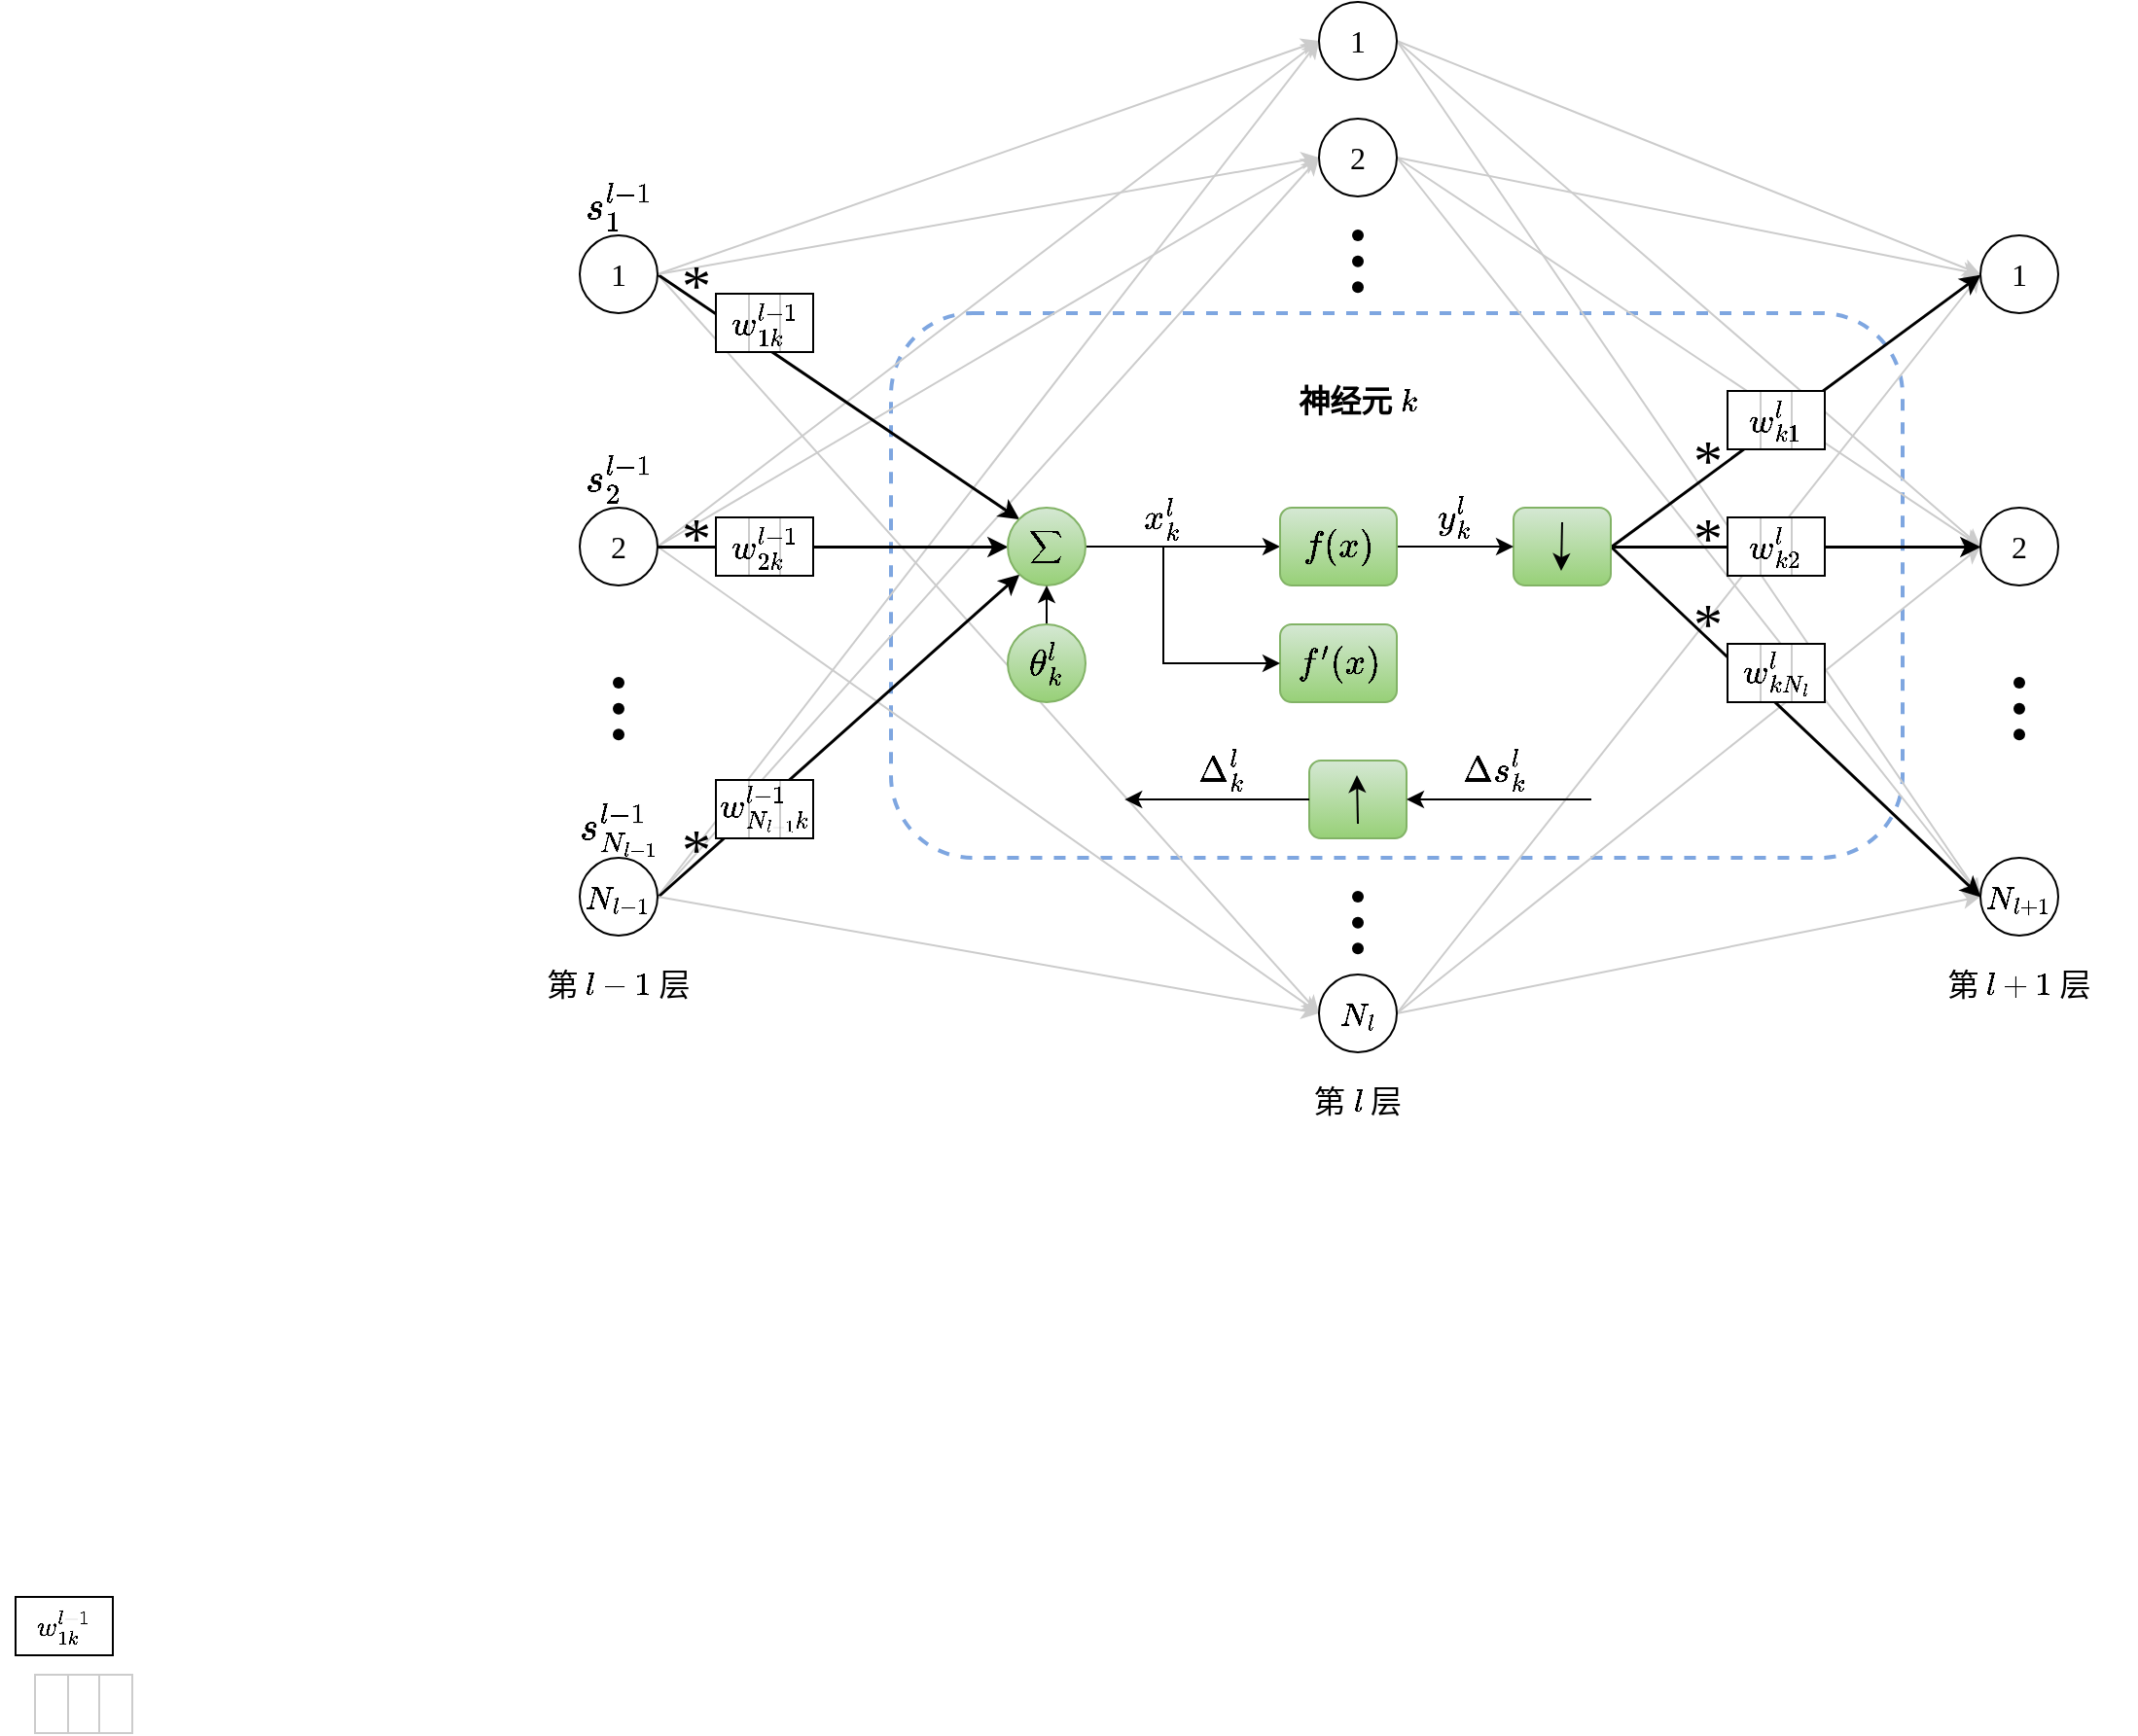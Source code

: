 <mxfile version="22.1.18" type="github">
  <diagram name="第 1 页" id="HHsCbOhWLAx_uhxe6TRV">
    <mxGraphModel dx="2885" dy="1337" grid="1" gridSize="10" guides="1" tooltips="1" connect="1" arrows="1" fold="1" page="1" pageScale="1" pageWidth="827" pageHeight="1169" math="1" shadow="0">
      <root>
        <mxCell id="0" />
        <mxCell id="1" parent="0" />
        <mxCell id="oy_fxyoAN_TUTj9ulkCC-7" value="" style="rounded=1;whiteSpace=wrap;html=1;dashed=1;fillColor=none;strokeColor=#7EA6E0;strokeWidth=2;fontStyle=0" parent="1" vertex="1">
          <mxGeometry x="160" y="240" width="520" height="280" as="geometry" />
        </mxCell>
        <mxCell id="Rk7JOx87DeSqEpEm6Nh5-120" style="rounded=0;orthogonalLoop=1;jettySize=auto;html=1;exitX=1;exitY=0.5;exitDx=0;exitDy=0;entryX=0;entryY=0.5;entryDx=0;entryDy=0;strokeColor=#CCCCCC;" parent="1" source="oy_fxyoAN_TUTj9ulkCC-2" target="oy_fxyoAN_TUTj9ulkCC-9" edge="1">
          <mxGeometry relative="1" as="geometry" />
        </mxCell>
        <mxCell id="oy_fxyoAN_TUTj9ulkCC-140" style="edgeStyle=none;shape=connector;rounded=0;orthogonalLoop=1;jettySize=auto;html=1;exitX=1;exitY=0.5;exitDx=0;exitDy=0;entryX=0;entryY=0.5;entryDx=0;entryDy=0;labelBackgroundColor=default;strokeColor=#CCCCCC;align=center;verticalAlign=middle;fontFamily=Helvetica;fontSize=11;fontColor=default;endArrow=classic;fontStyle=0" parent="1" source="oy_fxyoAN_TUTj9ulkCC-1" target="oy_fxyoAN_TUTj9ulkCC-10" edge="1">
          <mxGeometry relative="1" as="geometry" />
        </mxCell>
        <mxCell id="oy_fxyoAN_TUTj9ulkCC-145" style="edgeStyle=none;shape=connector;rounded=0;orthogonalLoop=1;jettySize=auto;html=1;exitX=1;exitY=0.5;exitDx=0;exitDy=0;entryX=0;entryY=0.5;entryDx=0;entryDy=0;labelBackgroundColor=default;strokeColor=#CCCCCC;align=center;verticalAlign=middle;fontFamily=Helvetica;fontSize=11;fontColor=default;endArrow=classic;fontStyle=0" parent="1" source="oy_fxyoAN_TUTj9ulkCC-3" target="oy_fxyoAN_TUTj9ulkCC-9" edge="1">
          <mxGeometry relative="1" as="geometry" />
        </mxCell>
        <mxCell id="oy_fxyoAN_TUTj9ulkCC-144" style="edgeStyle=none;shape=connector;rounded=0;orthogonalLoop=1;jettySize=auto;html=1;exitX=1;exitY=0.5;exitDx=0;exitDy=0;entryX=0;entryY=0.5;entryDx=0;entryDy=0;labelBackgroundColor=default;strokeColor=#CCCCCC;align=center;verticalAlign=middle;fontFamily=Helvetica;fontSize=11;fontColor=default;endArrow=classic;fontStyle=0" parent="1" source="oy_fxyoAN_TUTj9ulkCC-3" target="oy_fxyoAN_TUTj9ulkCC-8" edge="1">
          <mxGeometry relative="1" as="geometry" />
        </mxCell>
        <mxCell id="oy_fxyoAN_TUTj9ulkCC-146" style="edgeStyle=none;shape=connector;rounded=0;orthogonalLoop=1;jettySize=auto;html=1;exitX=1;exitY=0.5;exitDx=0;exitDy=0;entryX=0;entryY=0.5;entryDx=0;entryDy=0;labelBackgroundColor=default;strokeColor=#CCCCCC;align=center;verticalAlign=middle;fontFamily=Helvetica;fontSize=11;fontColor=default;endArrow=classic;fontStyle=0" parent="1" source="oy_fxyoAN_TUTj9ulkCC-2" target="oy_fxyoAN_TUTj9ulkCC-8" edge="1">
          <mxGeometry relative="1" as="geometry" />
        </mxCell>
        <mxCell id="oy_fxyoAN_TUTj9ulkCC-142" style="edgeStyle=none;shape=connector;rounded=0;orthogonalLoop=1;jettySize=auto;html=1;exitX=1;exitY=0.5;exitDx=0;exitDy=0;entryX=0;entryY=0.5;entryDx=0;entryDy=0;labelBackgroundColor=default;strokeColor=#CCCCCC;align=center;verticalAlign=middle;fontFamily=Helvetica;fontSize=11;fontColor=default;endArrow=classic;fontStyle=0" parent="1" source="oy_fxyoAN_TUTj9ulkCC-2" target="oy_fxyoAN_TUTj9ulkCC-10" edge="1">
          <mxGeometry relative="1" as="geometry" />
        </mxCell>
        <mxCell id="oy_fxyoAN_TUTj9ulkCC-134" style="rounded=0;orthogonalLoop=1;jettySize=auto;html=1;exitX=1;exitY=0.5;exitDx=0;exitDy=0;entryX=0;entryY=0;entryDx=0;entryDy=0;strokeWidth=1.5;fontStyle=0" parent="1" source="oy_fxyoAN_TUTj9ulkCC-1" target="oy_fxyoAN_TUTj9ulkCC-119" edge="1">
          <mxGeometry relative="1" as="geometry" />
        </mxCell>
        <mxCell id="oy_fxyoAN_TUTj9ulkCC-138" style="rounded=0;orthogonalLoop=1;jettySize=auto;html=1;exitX=1;exitY=0.5;exitDx=0;exitDy=0;entryX=0;entryY=0.5;entryDx=0;entryDy=0;strokeColor=#CCCCCC;fontStyle=0" parent="1" source="oy_fxyoAN_TUTj9ulkCC-1" target="oy_fxyoAN_TUTj9ulkCC-8" edge="1">
          <mxGeometry relative="1" as="geometry" />
        </mxCell>
        <mxCell id="oy_fxyoAN_TUTj9ulkCC-141" style="edgeStyle=none;shape=connector;rounded=0;orthogonalLoop=1;jettySize=auto;html=1;exitX=1;exitY=0.5;exitDx=0;exitDy=0;entryX=0;entryY=0.5;entryDx=0;entryDy=0;labelBackgroundColor=default;strokeColor=#CCCCCC;align=center;verticalAlign=middle;fontFamily=Helvetica;fontSize=11;fontColor=default;endArrow=classic;fontStyle=0" parent="1" source="oy_fxyoAN_TUTj9ulkCC-1" target="oy_fxyoAN_TUTj9ulkCC-9" edge="1">
          <mxGeometry relative="1" as="geometry" />
        </mxCell>
        <mxCell id="oy_fxyoAN_TUTj9ulkCC-1" value="&lt;font face=&quot;Times New Roman&quot; style=&quot;font-size: 16px;&quot;&gt;1&lt;/font&gt;" style="ellipse;whiteSpace=wrap;html=1;aspect=fixed;fillColor=none;fontStyle=0" parent="1" vertex="1">
          <mxGeometry y="200" width="40" height="40" as="geometry" />
        </mxCell>
        <mxCell id="oy_fxyoAN_TUTj9ulkCC-135" style="edgeStyle=orthogonalEdgeStyle;rounded=0;orthogonalLoop=1;jettySize=auto;html=1;exitX=1;exitY=0.5;exitDx=0;exitDy=0;entryX=0;entryY=0.5;entryDx=0;entryDy=0;strokeWidth=1.5;fontStyle=0" parent="1" source="oy_fxyoAN_TUTj9ulkCC-2" target="oy_fxyoAN_TUTj9ulkCC-119" edge="1">
          <mxGeometry relative="1" as="geometry" />
        </mxCell>
        <mxCell id="oy_fxyoAN_TUTj9ulkCC-2" value="&lt;font face=&quot;Times New Roman&quot; style=&quot;font-size: 16px;&quot;&gt;2&lt;/font&gt;" style="ellipse;whiteSpace=wrap;html=1;aspect=fixed;fillColor=none;fontStyle=0" parent="1" vertex="1">
          <mxGeometry y="340" width="40" height="40" as="geometry" />
        </mxCell>
        <mxCell id="oy_fxyoAN_TUTj9ulkCC-136" style="rounded=0;orthogonalLoop=1;jettySize=auto;html=1;exitX=1;exitY=0.5;exitDx=0;exitDy=0;entryX=0;entryY=1;entryDx=0;entryDy=0;strokeWidth=1.5;fontStyle=0" parent="1" source="oy_fxyoAN_TUTj9ulkCC-3" target="oy_fxyoAN_TUTj9ulkCC-119" edge="1">
          <mxGeometry relative="1" as="geometry" />
        </mxCell>
        <mxCell id="oy_fxyoAN_TUTj9ulkCC-143" style="edgeStyle=none;shape=connector;rounded=0;orthogonalLoop=1;jettySize=auto;html=1;exitX=1;exitY=0.5;exitDx=0;exitDy=0;entryX=0;entryY=0.5;entryDx=0;entryDy=0;labelBackgroundColor=default;strokeColor=#CCCCCC;align=center;verticalAlign=middle;fontFamily=Helvetica;fontSize=11;fontColor=default;endArrow=classic;fontStyle=0" parent="1" source="oy_fxyoAN_TUTj9ulkCC-3" target="oy_fxyoAN_TUTj9ulkCC-10" edge="1">
          <mxGeometry relative="1" as="geometry" />
        </mxCell>
        <mxCell id="oy_fxyoAN_TUTj9ulkCC-3" value="&lt;font face=&quot;Times New Roman&quot; style=&quot;font-size: 16px;&quot;&gt;`N_{l-1}`&lt;/font&gt;" style="ellipse;whiteSpace=wrap;html=1;aspect=fixed;fillColor=none;fontStyle=0" parent="1" vertex="1">
          <mxGeometry y="520" width="40" height="40" as="geometry" />
        </mxCell>
        <mxCell id="oy_fxyoAN_TUTj9ulkCC-148" style="edgeStyle=none;shape=connector;rounded=0;orthogonalLoop=1;jettySize=auto;html=1;exitX=1;exitY=0.5;exitDx=0;exitDy=0;entryX=0;entryY=0.5;entryDx=0;entryDy=0;labelBackgroundColor=default;strokeColor=#CCCCCC;align=center;verticalAlign=middle;fontFamily=Helvetica;fontSize=11;fontColor=default;endArrow=classic;fontStyle=0" parent="1" source="oy_fxyoAN_TUTj9ulkCC-8" target="oy_fxyoAN_TUTj9ulkCC-70" edge="1">
          <mxGeometry relative="1" as="geometry" />
        </mxCell>
        <mxCell id="oy_fxyoAN_TUTj9ulkCC-149" style="edgeStyle=none;shape=connector;rounded=0;orthogonalLoop=1;jettySize=auto;html=1;exitX=1;exitY=0.5;exitDx=0;exitDy=0;entryX=0;entryY=0.5;entryDx=0;entryDy=0;labelBackgroundColor=default;strokeColor=#CCCCCC;align=center;verticalAlign=middle;fontFamily=Helvetica;fontSize=11;fontColor=default;endArrow=classic;fontStyle=0" parent="1" source="oy_fxyoAN_TUTj9ulkCC-8" target="oy_fxyoAN_TUTj9ulkCC-71" edge="1">
          <mxGeometry relative="1" as="geometry" />
        </mxCell>
        <mxCell id="oy_fxyoAN_TUTj9ulkCC-150" style="edgeStyle=none;shape=connector;rounded=0;orthogonalLoop=1;jettySize=auto;html=1;exitX=1;exitY=0.5;exitDx=0;exitDy=0;entryX=0;entryY=0.5;entryDx=0;entryDy=0;labelBackgroundColor=default;strokeColor=#CCCCCC;align=center;verticalAlign=middle;fontFamily=Helvetica;fontSize=11;fontColor=default;endArrow=classic;fontStyle=0" parent="1" source="oy_fxyoAN_TUTj9ulkCC-8" target="oy_fxyoAN_TUTj9ulkCC-72" edge="1">
          <mxGeometry relative="1" as="geometry" />
        </mxCell>
        <mxCell id="oy_fxyoAN_TUTj9ulkCC-8" value="&lt;font face=&quot;Times New Roman&quot; style=&quot;font-size: 16px;&quot;&gt;1&lt;/font&gt;" style="ellipse;whiteSpace=wrap;html=1;aspect=fixed;fillColor=none;fontStyle=0" parent="1" vertex="1">
          <mxGeometry x="380" y="80" width="40" height="40" as="geometry" />
        </mxCell>
        <mxCell id="oy_fxyoAN_TUTj9ulkCC-151" style="edgeStyle=none;shape=connector;rounded=0;orthogonalLoop=1;jettySize=auto;html=1;exitX=1;exitY=0.5;exitDx=0;exitDy=0;entryX=0;entryY=0.5;entryDx=0;entryDy=0;labelBackgroundColor=default;strokeColor=#CCCCCC;align=center;verticalAlign=middle;fontFamily=Helvetica;fontSize=11;fontColor=default;endArrow=classic;fontStyle=0" parent="1" source="oy_fxyoAN_TUTj9ulkCC-9" target="oy_fxyoAN_TUTj9ulkCC-70" edge="1">
          <mxGeometry relative="1" as="geometry" />
        </mxCell>
        <mxCell id="oy_fxyoAN_TUTj9ulkCC-152" style="edgeStyle=none;shape=connector;rounded=0;orthogonalLoop=1;jettySize=auto;html=1;exitX=1;exitY=0.5;exitDx=0;exitDy=0;entryX=0;entryY=0.5;entryDx=0;entryDy=0;labelBackgroundColor=default;strokeColor=#CCCCCC;align=center;verticalAlign=middle;fontFamily=Helvetica;fontSize=11;fontColor=default;endArrow=classic;fontStyle=0" parent="1" source="oy_fxyoAN_TUTj9ulkCC-9" target="oy_fxyoAN_TUTj9ulkCC-71" edge="1">
          <mxGeometry relative="1" as="geometry" />
        </mxCell>
        <mxCell id="oy_fxyoAN_TUTj9ulkCC-153" style="edgeStyle=none;shape=connector;rounded=0;orthogonalLoop=1;jettySize=auto;html=1;exitX=1;exitY=0.5;exitDx=0;exitDy=0;entryX=0;entryY=0.5;entryDx=0;entryDy=0;labelBackgroundColor=default;strokeColor=#CCCCCC;align=center;verticalAlign=middle;fontFamily=Helvetica;fontSize=11;fontColor=default;endArrow=classic;fontStyle=0" parent="1" source="oy_fxyoAN_TUTj9ulkCC-9" target="oy_fxyoAN_TUTj9ulkCC-72" edge="1">
          <mxGeometry relative="1" as="geometry" />
        </mxCell>
        <mxCell id="oy_fxyoAN_TUTj9ulkCC-9" value="&lt;font face=&quot;Times New Roman&quot; style=&quot;font-size: 16px;&quot;&gt;2&lt;/font&gt;" style="ellipse;whiteSpace=wrap;html=1;aspect=fixed;fillColor=none;fontStyle=0" parent="1" vertex="1">
          <mxGeometry x="380" y="140" width="40" height="40" as="geometry" />
        </mxCell>
        <mxCell id="oy_fxyoAN_TUTj9ulkCC-154" style="edgeStyle=none;shape=connector;rounded=0;orthogonalLoop=1;jettySize=auto;html=1;exitX=1;exitY=0.5;exitDx=0;exitDy=0;entryX=0;entryY=0.5;entryDx=0;entryDy=0;labelBackgroundColor=default;strokeColor=#CCCCCC;align=center;verticalAlign=middle;fontFamily=Helvetica;fontSize=11;fontColor=default;endArrow=classic;fontStyle=0" parent="1" source="oy_fxyoAN_TUTj9ulkCC-10" target="oy_fxyoAN_TUTj9ulkCC-72" edge="1">
          <mxGeometry relative="1" as="geometry" />
        </mxCell>
        <mxCell id="oy_fxyoAN_TUTj9ulkCC-155" style="edgeStyle=none;shape=connector;rounded=0;orthogonalLoop=1;jettySize=auto;html=1;exitX=1;exitY=0.5;exitDx=0;exitDy=0;entryX=0;entryY=0.5;entryDx=0;entryDy=0;labelBackgroundColor=default;strokeColor=#CCCCCC;align=center;verticalAlign=middle;fontFamily=Helvetica;fontSize=11;fontColor=default;endArrow=classic;fontStyle=0" parent="1" source="oy_fxyoAN_TUTj9ulkCC-10" target="oy_fxyoAN_TUTj9ulkCC-71" edge="1">
          <mxGeometry relative="1" as="geometry" />
        </mxCell>
        <mxCell id="oy_fxyoAN_TUTj9ulkCC-156" style="edgeStyle=none;shape=connector;rounded=0;orthogonalLoop=1;jettySize=auto;html=1;exitX=1;exitY=0.5;exitDx=0;exitDy=0;entryX=0;entryY=0.5;entryDx=0;entryDy=0;labelBackgroundColor=default;strokeColor=#CCCCCC;align=center;verticalAlign=middle;fontFamily=Helvetica;fontSize=11;fontColor=default;endArrow=classic;fontStyle=0" parent="1" source="oy_fxyoAN_TUTj9ulkCC-10" target="oy_fxyoAN_TUTj9ulkCC-70" edge="1">
          <mxGeometry relative="1" as="geometry" />
        </mxCell>
        <mxCell id="oy_fxyoAN_TUTj9ulkCC-10" value="&lt;font face=&quot;Times New Roman&quot; style=&quot;font-size: 16px;&quot;&gt;`N_l`&lt;/font&gt;" style="ellipse;whiteSpace=wrap;html=1;aspect=fixed;fillColor=none;fontStyle=0" parent="1" vertex="1">
          <mxGeometry x="380" y="580" width="40" height="40" as="geometry" />
        </mxCell>
        <mxCell id="oy_fxyoAN_TUTj9ulkCC-40" value="" style="group;fillColor=none;fontStyle=0;strokeWidth=1;container=0;" parent="1" vertex="1" connectable="0">
          <mxGeometry x="70" y="335" width="50" height="50" as="geometry" />
        </mxCell>
        <mxCell id="oy_fxyoAN_TUTj9ulkCC-70" value="&lt;font face=&quot;Times New Roman&quot; style=&quot;font-size: 16px;&quot;&gt;1&lt;/font&gt;" style="ellipse;whiteSpace=wrap;html=1;aspect=fixed;flipH=1;flipV=1;fillColor=none;fontStyle=0" parent="1" vertex="1">
          <mxGeometry x="720" y="200" width="40" height="40" as="geometry" />
        </mxCell>
        <mxCell id="oy_fxyoAN_TUTj9ulkCC-71" value="&lt;font face=&quot;Times New Roman&quot; style=&quot;font-size: 16px;&quot;&gt;2&lt;/font&gt;" style="ellipse;whiteSpace=wrap;html=1;aspect=fixed;flipH=1;flipV=1;fillColor=none;fontStyle=0" parent="1" vertex="1">
          <mxGeometry x="720" y="340" width="40" height="40" as="geometry" />
        </mxCell>
        <mxCell id="oy_fxyoAN_TUTj9ulkCC-72" value="&lt;font style=&quot;font-size: 16px;&quot; face=&quot;Times New Roman&quot;&gt;`N_{l+1}`&lt;/font&gt;" style="ellipse;whiteSpace=wrap;html=1;aspect=fixed;flipH=1;flipV=1;fillColor=none;fontStyle=0" parent="1" vertex="1">
          <mxGeometry x="720" y="520" width="40" height="40" as="geometry" />
        </mxCell>
        <mxCell id="oy_fxyoAN_TUTj9ulkCC-123" value="" style="edgeStyle=orthogonalEdgeStyle;rounded=0;orthogonalLoop=1;jettySize=auto;html=1;fontStyle=0" parent="1" source="oy_fxyoAN_TUTj9ulkCC-119" target="oy_fxyoAN_TUTj9ulkCC-122" edge="1">
          <mxGeometry relative="1" as="geometry" />
        </mxCell>
        <mxCell id="oy_fxyoAN_TUTj9ulkCC-119" value="&lt;font style=&quot;font-size: 10px;&quot;&gt;`\sum`&lt;/font&gt;" style="ellipse;whiteSpace=wrap;html=1;aspect=fixed;fillColor=#d5e8d4;gradientColor=#97d077;strokeColor=#82b366;fontStyle=0" parent="1" vertex="1">
          <mxGeometry x="220" y="340" width="40" height="40" as="geometry" />
        </mxCell>
        <mxCell id="oy_fxyoAN_TUTj9ulkCC-137" style="edgeStyle=orthogonalEdgeStyle;rounded=0;orthogonalLoop=1;jettySize=auto;html=1;exitX=0.5;exitY=0;exitDx=0;exitDy=0;entryX=0.5;entryY=1;entryDx=0;entryDy=0;fontStyle=0" parent="1" source="oy_fxyoAN_TUTj9ulkCC-120" target="oy_fxyoAN_TUTj9ulkCC-119" edge="1">
          <mxGeometry relative="1" as="geometry" />
        </mxCell>
        <mxCell id="oy_fxyoAN_TUTj9ulkCC-120" value="&lt;font style=&quot;font-size: 16px;&quot;&gt;`\theta_k^l`&lt;/font&gt;" style="ellipse;whiteSpace=wrap;html=1;aspect=fixed;fillColor=#d5e8d4;gradientColor=#97d077;strokeColor=#82b366;fontStyle=0" parent="1" vertex="1">
          <mxGeometry x="220" y="400" width="40" height="40" as="geometry" />
        </mxCell>
        <mxCell id="oy_fxyoAN_TUTj9ulkCC-131" style="rounded=0;orthogonalLoop=1;jettySize=auto;html=1;exitX=1;exitY=0.5;exitDx=0;exitDy=0;entryX=0;entryY=0.5;entryDx=0;entryDy=0;strokeWidth=1.5;fontStyle=0" parent="1" source="oy_fxyoAN_TUTj9ulkCC-121" target="oy_fxyoAN_TUTj9ulkCC-70" edge="1">
          <mxGeometry relative="1" as="geometry" />
        </mxCell>
        <mxCell id="oy_fxyoAN_TUTj9ulkCC-132" style="edgeStyle=orthogonalEdgeStyle;rounded=0;orthogonalLoop=1;jettySize=auto;html=1;exitX=1;exitY=0.5;exitDx=0;exitDy=0;entryX=0;entryY=0.5;entryDx=0;entryDy=0;strokeWidth=1.5;fontStyle=0" parent="1" source="oy_fxyoAN_TUTj9ulkCC-121" target="oy_fxyoAN_TUTj9ulkCC-71" edge="1">
          <mxGeometry relative="1" as="geometry" />
        </mxCell>
        <mxCell id="oy_fxyoAN_TUTj9ulkCC-133" style="rounded=0;orthogonalLoop=1;jettySize=auto;html=1;exitX=1;exitY=0.5;exitDx=0;exitDy=0;entryX=0;entryY=0.5;entryDx=0;entryDy=0;strokeWidth=1.5;fontStyle=0" parent="1" source="oy_fxyoAN_TUTj9ulkCC-121" target="oy_fxyoAN_TUTj9ulkCC-72" edge="1">
          <mxGeometry relative="1" as="geometry" />
        </mxCell>
        <mxCell id="oy_fxyoAN_TUTj9ulkCC-121" value="" style="rounded=1;whiteSpace=wrap;html=1;fillColor=#d5e8d4;gradientColor=#97d077;strokeColor=#82b366;fontStyle=0" parent="1" vertex="1">
          <mxGeometry x="480" y="340" width="50" height="40" as="geometry" />
        </mxCell>
        <mxCell id="oy_fxyoAN_TUTj9ulkCC-127" value="" style="edgeStyle=orthogonalEdgeStyle;rounded=0;orthogonalLoop=1;jettySize=auto;html=1;fontStyle=0" parent="1" source="oy_fxyoAN_TUTj9ulkCC-122" target="oy_fxyoAN_TUTj9ulkCC-121" edge="1">
          <mxGeometry relative="1" as="geometry" />
        </mxCell>
        <mxCell id="oy_fxyoAN_TUTj9ulkCC-122" value="&lt;font style=&quot;font-size: 16px;&quot;&gt;$$f(x)$$&lt;/font&gt;" style="rounded=1;whiteSpace=wrap;html=1;fillColor=#d5e8d4;gradientColor=#97d077;strokeColor=#82b366;fontStyle=0" parent="1" vertex="1">
          <mxGeometry x="360" y="340" width="60" height="40" as="geometry" />
        </mxCell>
        <mxCell id="oy_fxyoAN_TUTj9ulkCC-124" value="&lt;font style=&quot;font-size: 16px;&quot;&gt;\(f&#39;(x)\)&lt;/font&gt;" style="rounded=1;whiteSpace=wrap;html=1;fillColor=#d5e8d4;gradientColor=#97d077;strokeColor=#82b366;fontStyle=0" parent="1" vertex="1">
          <mxGeometry x="360" y="400" width="60" height="40" as="geometry" />
        </mxCell>
        <mxCell id="oy_fxyoAN_TUTj9ulkCC-125" value="" style="edgeStyle=segmentEdgeStyle;endArrow=none;html=1;curved=0;rounded=0;endSize=8;startSize=6;exitX=0;exitY=0.5;exitDx=0;exitDy=0;exitPerimeter=0;startArrow=classic;startFill=1;endFill=0;jumpSize=0;fontStyle=0" parent="1" source="oy_fxyoAN_TUTj9ulkCC-124" edge="1">
          <mxGeometry width="50" height="50" relative="1" as="geometry">
            <mxPoint x="350" y="430" as="sourcePoint" />
            <mxPoint x="300" y="360" as="targetPoint" />
          </mxGeometry>
        </mxCell>
        <mxCell id="oy_fxyoAN_TUTj9ulkCC-157" value="&lt;font face=&quot;宋体&quot; style=&quot;font-size: 16px;&quot;&gt;&lt;b&gt;神经元 \(k\)&lt;/b&gt;&lt;/font&gt;" style="text;html=1;strokeColor=none;fillColor=none;align=center;verticalAlign=middle;whiteSpace=wrap;rounded=0;fontSize=11;fontFamily=Helvetica;fontColor=default;fontStyle=0" parent="1" vertex="1">
          <mxGeometry x="340" y="270" width="120" height="30" as="geometry" />
        </mxCell>
        <mxCell id="Rk7JOx87DeSqEpEm6Nh5-8" value="" style="group;fontStyle=0" parent="1" vertex="1" connectable="0">
          <mxGeometry x="390" y="530" width="20" height="40" as="geometry" />
        </mxCell>
        <mxCell id="Rk7JOx87DeSqEpEm6Nh5-9" value="" style="shape=waypoint;sketch=0;fillStyle=solid;size=6;pointerEvents=1;points=[];fillColor=none;resizable=0;rotatable=0;perimeter=centerPerimeter;snapToPoint=1;fontStyle=0" parent="Rk7JOx87DeSqEpEm6Nh5-8" vertex="1">
          <mxGeometry width="20" height="20" as="geometry" />
        </mxCell>
        <mxCell id="Rk7JOx87DeSqEpEm6Nh5-10" value="" style="shape=waypoint;sketch=0;fillStyle=solid;size=6;pointerEvents=1;points=[];fillColor=none;resizable=0;rotatable=0;perimeter=centerPerimeter;snapToPoint=1;fontStyle=0" parent="Rk7JOx87DeSqEpEm6Nh5-8" vertex="1">
          <mxGeometry y="13.333" width="20" height="20" as="geometry" />
        </mxCell>
        <mxCell id="Rk7JOx87DeSqEpEm6Nh5-11" value="" style="shape=waypoint;sketch=0;fillStyle=solid;size=6;pointerEvents=1;points=[];fillColor=none;resizable=0;rotatable=0;perimeter=centerPerimeter;snapToPoint=1;fontStyle=0" parent="Rk7JOx87DeSqEpEm6Nh5-8" vertex="1">
          <mxGeometry y="26.667" width="20" height="20" as="geometry" />
        </mxCell>
        <mxCell id="Rk7JOx87DeSqEpEm6Nh5-20" value="&lt;font face=&quot;Times New Roman&quot; style=&quot;font-size: 20px;&quot;&gt;`s_1^{l-1}`&lt;/font&gt;" style="text;html=1;strokeColor=none;fillColor=none;align=center;verticalAlign=middle;whiteSpace=wrap;rounded=0;fontStyle=0" parent="1" vertex="1">
          <mxGeometry y="170" width="40" height="30" as="geometry" />
        </mxCell>
        <mxCell id="Rk7JOx87DeSqEpEm6Nh5-21" value="&lt;font face=&quot;Times New Roman&quot; style=&quot;font-size: 20px;&quot;&gt;`s_2^{l-1}`&lt;/font&gt;" style="text;html=1;strokeColor=none;fillColor=none;align=center;verticalAlign=middle;whiteSpace=wrap;rounded=0;fontStyle=0" parent="1" vertex="1">
          <mxGeometry y="310" width="40" height="30" as="geometry" />
        </mxCell>
        <mxCell id="Rk7JOx87DeSqEpEm6Nh5-22" value="&lt;font face=&quot;Times New Roman&quot; style=&quot;font-size: 20px;&quot;&gt;`s_{N_{l-1}}^{l-1}`&lt;/font&gt;" style="text;html=1;strokeColor=none;fillColor=none;align=center;verticalAlign=middle;whiteSpace=wrap;rounded=0;fontStyle=0" parent="1" vertex="1">
          <mxGeometry y="490" width="40" height="30" as="geometry" />
        </mxCell>
        <mxCell id="Rk7JOx87DeSqEpEm6Nh5-23" value="&lt;font face=&quot;宋体&quot; style=&quot;font-size: 16px;&quot;&gt;第 \(l-1\) 层&lt;/font&gt;" style="text;html=1;strokeColor=none;fillColor=none;align=center;verticalAlign=middle;whiteSpace=wrap;rounded=0;fontSize=11;fontFamily=Helvetica;fontColor=default;fontStyle=0" parent="1" vertex="1">
          <mxGeometry x="-40" y="570" width="120" height="30" as="geometry" />
        </mxCell>
        <mxCell id="Rk7JOx87DeSqEpEm6Nh5-24" value="&lt;font face=&quot;宋体&quot; style=&quot;font-size: 16px;&quot;&gt;第 \(l+1\) 层&lt;/font&gt;" style="text;html=1;strokeColor=none;fillColor=none;align=center;verticalAlign=middle;whiteSpace=wrap;rounded=0;fontSize=11;fontFamily=Helvetica;fontColor=default;fontStyle=0" parent="1" vertex="1">
          <mxGeometry x="680" y="570" width="120" height="30" as="geometry" />
        </mxCell>
        <mxCell id="Rk7JOx87DeSqEpEm6Nh5-26" value="" style="group;fontStyle=0" parent="1" vertex="1" connectable="0">
          <mxGeometry x="390" y="190" width="20" height="40" as="geometry" />
        </mxCell>
        <mxCell id="Rk7JOx87DeSqEpEm6Nh5-27" value="" style="shape=waypoint;sketch=0;fillStyle=solid;size=6;pointerEvents=1;points=[];fillColor=none;resizable=0;rotatable=0;perimeter=centerPerimeter;snapToPoint=1;fontStyle=0" parent="Rk7JOx87DeSqEpEm6Nh5-26" vertex="1">
          <mxGeometry width="20" height="20" as="geometry" />
        </mxCell>
        <mxCell id="Rk7JOx87DeSqEpEm6Nh5-28" value="" style="shape=waypoint;sketch=0;fillStyle=solid;size=6;pointerEvents=1;points=[];fillColor=none;resizable=0;rotatable=0;perimeter=centerPerimeter;snapToPoint=1;fontStyle=0" parent="Rk7JOx87DeSqEpEm6Nh5-26" vertex="1">
          <mxGeometry y="13.333" width="20" height="20" as="geometry" />
        </mxCell>
        <mxCell id="Rk7JOx87DeSqEpEm6Nh5-29" value="" style="shape=waypoint;sketch=0;fillStyle=solid;size=6;pointerEvents=1;points=[];fillColor=none;resizable=0;rotatable=0;perimeter=centerPerimeter;snapToPoint=1;fontStyle=0" parent="Rk7JOx87DeSqEpEm6Nh5-26" vertex="1">
          <mxGeometry y="26.667" width="20" height="20" as="geometry" />
        </mxCell>
        <mxCell id="Rk7JOx87DeSqEpEm6Nh5-30" value="" style="rounded=1;whiteSpace=wrap;html=1;fillColor=#d5e8d4;gradientColor=#97d077;strokeColor=#82b366;fontStyle=0" parent="1" vertex="1">
          <mxGeometry x="375" y="470" width="50" height="40" as="geometry" />
        </mxCell>
        <mxCell id="Rk7JOx87DeSqEpEm6Nh5-31" value="" style="endArrow=classic;html=1;rounded=0;fontStyle=0" parent="1" edge="1">
          <mxGeometry width="50" height="50" relative="1" as="geometry">
            <mxPoint x="400" y="502.5" as="sourcePoint" />
            <mxPoint x="399.5" y="477.5" as="targetPoint" />
          </mxGeometry>
        </mxCell>
        <mxCell id="Rk7JOx87DeSqEpEm6Nh5-32" value="&lt;font face=&quot;Times New Roman&quot; style=&quot;font-size: 18px;&quot;&gt;\( x_k^l\)&lt;/font&gt;" style="text;html=1;strokeColor=none;fillColor=none;align=center;verticalAlign=middle;whiteSpace=wrap;rounded=0;fontStyle=0;fontSize=12;" parent="1" vertex="1">
          <mxGeometry x="280" y="330" width="40" height="30" as="geometry" />
        </mxCell>
        <mxCell id="Rk7JOx87DeSqEpEm6Nh5-34" value="&lt;font face=&quot;Times New Roman&quot; style=&quot;font-size: 18px;&quot;&gt;`y_k^l`&lt;/font&gt;" style="text;html=1;strokeColor=none;fillColor=none;align=center;verticalAlign=middle;whiteSpace=wrap;rounded=0;fontStyle=0" parent="1" vertex="1">
          <mxGeometry x="430" y="330" width="40" height="30" as="geometry" />
        </mxCell>
        <mxCell id="Rk7JOx87DeSqEpEm6Nh5-38" value="" style="endArrow=classic;html=1;rounded=0;exitX=0;exitY=0.5;exitDx=0;exitDy=0;entryX=0.231;entryY=0.893;entryDx=0;entryDy=0;entryPerimeter=0;" parent="1" source="Rk7JOx87DeSqEpEm6Nh5-30" target="oy_fxyoAN_TUTj9ulkCC-7" edge="1">
          <mxGeometry width="50" height="50" relative="1" as="geometry">
            <mxPoint x="390" y="860" as="sourcePoint" />
            <mxPoint x="440" y="810" as="targetPoint" />
          </mxGeometry>
        </mxCell>
        <mxCell id="Rk7JOx87DeSqEpEm6Nh5-40" value="" style="endArrow=classic;html=1;rounded=0;entryX=1;entryY=0.5;entryDx=0;entryDy=0;" parent="1" target="Rk7JOx87DeSqEpEm6Nh5-30" edge="1">
          <mxGeometry width="50" height="50" relative="1" as="geometry">
            <mxPoint x="520" y="490" as="sourcePoint" />
            <mxPoint x="440" y="810" as="targetPoint" />
          </mxGeometry>
        </mxCell>
        <mxCell id="Rk7JOx87DeSqEpEm6Nh5-41" value="&lt;font face=&quot;Times New Roman&quot; style=&quot;font-size: 18px;&quot;&gt;`\Delta s_k^l`&lt;/font&gt;" style="text;html=1;strokeColor=none;fillColor=none;align=center;verticalAlign=middle;whiteSpace=wrap;rounded=0;fontStyle=0" parent="1" vertex="1">
          <mxGeometry x="450" y="460" width="40" height="30" as="geometry" />
        </mxCell>
        <mxCell id="Rk7JOx87DeSqEpEm6Nh5-42" value="&lt;font face=&quot;Times New Roman&quot; style=&quot;font-size: 18px;&quot;&gt;`\Delta _k^l`&lt;/font&gt;" style="text;html=1;strokeColor=none;fillColor=none;align=center;verticalAlign=middle;whiteSpace=wrap;rounded=0;fontStyle=0" parent="1" vertex="1">
          <mxGeometry x="310" y="460" width="40" height="30" as="geometry" />
        </mxCell>
        <mxCell id="Rk7JOx87DeSqEpEm6Nh5-43" value="" style="group;fontStyle=0" parent="1" vertex="1" connectable="0">
          <mxGeometry x="10" y="420" width="20" height="40" as="geometry" />
        </mxCell>
        <mxCell id="Rk7JOx87DeSqEpEm6Nh5-44" value="" style="shape=waypoint;sketch=0;fillStyle=solid;size=6;pointerEvents=1;points=[];fillColor=none;resizable=0;rotatable=0;perimeter=centerPerimeter;snapToPoint=1;fontStyle=0" parent="Rk7JOx87DeSqEpEm6Nh5-43" vertex="1">
          <mxGeometry width="20" height="20" as="geometry" />
        </mxCell>
        <mxCell id="Rk7JOx87DeSqEpEm6Nh5-45" value="" style="shape=waypoint;sketch=0;fillStyle=solid;size=6;pointerEvents=1;points=[];fillColor=none;resizable=0;rotatable=0;perimeter=centerPerimeter;snapToPoint=1;fontStyle=0" parent="Rk7JOx87DeSqEpEm6Nh5-43" vertex="1">
          <mxGeometry y="13.333" width="20" height="20" as="geometry" />
        </mxCell>
        <mxCell id="Rk7JOx87DeSqEpEm6Nh5-46" value="" style="shape=waypoint;sketch=0;fillStyle=solid;size=6;pointerEvents=1;points=[];fillColor=none;resizable=0;rotatable=0;perimeter=centerPerimeter;snapToPoint=1;fontStyle=0" parent="Rk7JOx87DeSqEpEm6Nh5-43" vertex="1">
          <mxGeometry y="26.667" width="20" height="20" as="geometry" />
        </mxCell>
        <mxCell id="Rk7JOx87DeSqEpEm6Nh5-47" value="" style="group;fontStyle=0" parent="1" vertex="1" connectable="0">
          <mxGeometry x="730" y="420" width="20" height="40" as="geometry" />
        </mxCell>
        <mxCell id="Rk7JOx87DeSqEpEm6Nh5-48" value="" style="shape=waypoint;sketch=0;fillStyle=solid;size=6;pointerEvents=1;points=[];fillColor=none;resizable=0;rotatable=0;perimeter=centerPerimeter;snapToPoint=1;fontStyle=0" parent="Rk7JOx87DeSqEpEm6Nh5-47" vertex="1">
          <mxGeometry width="20" height="20" as="geometry" />
        </mxCell>
        <mxCell id="Rk7JOx87DeSqEpEm6Nh5-49" value="" style="shape=waypoint;sketch=0;fillStyle=solid;size=6;pointerEvents=1;points=[];fillColor=none;resizable=0;rotatable=0;perimeter=centerPerimeter;snapToPoint=1;fontStyle=0" parent="Rk7JOx87DeSqEpEm6Nh5-47" vertex="1">
          <mxGeometry y="13.333" width="20" height="20" as="geometry" />
        </mxCell>
        <mxCell id="Rk7JOx87DeSqEpEm6Nh5-50" value="" style="shape=waypoint;sketch=0;fillStyle=solid;size=6;pointerEvents=1;points=[];fillColor=none;resizable=0;rotatable=0;perimeter=centerPerimeter;snapToPoint=1;fontStyle=0" parent="Rk7JOx87DeSqEpEm6Nh5-47" vertex="1">
          <mxGeometry y="26.667" width="20" height="20" as="geometry" />
        </mxCell>
        <mxCell id="Rk7JOx87DeSqEpEm6Nh5-52" value="&lt;font face=&quot;Times New Roman&quot; style=&quot;font-size: 30px;&quot;&gt;*&lt;/font&gt;" style="text;html=1;strokeColor=none;fillColor=none;align=center;verticalAlign=middle;whiteSpace=wrap;rounded=0;" parent="1" vertex="1">
          <mxGeometry x="50" y="210" width="20" height="30" as="geometry" />
        </mxCell>
        <mxCell id="Rk7JOx87DeSqEpEm6Nh5-60" value="&lt;font face=&quot;Times New Roman&quot; style=&quot;font-size: 30px;&quot;&gt;*&lt;/font&gt;" style="text;html=1;strokeColor=none;fillColor=none;align=center;verticalAlign=middle;whiteSpace=wrap;rounded=0;" parent="1" vertex="1">
          <mxGeometry x="50" y="500" width="20" height="30" as="geometry" />
        </mxCell>
        <mxCell id="Rk7JOx87DeSqEpEm6Nh5-61" value="&lt;font face=&quot;Times New Roman&quot; style=&quot;font-size: 30px;&quot;&gt;*&lt;/font&gt;" style="text;html=1;strokeColor=none;fillColor=none;align=center;verticalAlign=middle;whiteSpace=wrap;rounded=0;" parent="1" vertex="1">
          <mxGeometry x="570" y="300" width="20" height="30" as="geometry" />
        </mxCell>
        <mxCell id="Rk7JOx87DeSqEpEm6Nh5-62" value="&lt;font face=&quot;Times New Roman&quot; style=&quot;font-size: 30px;&quot;&gt;*&lt;/font&gt;" style="text;html=1;strokeColor=none;fillColor=none;align=center;verticalAlign=middle;whiteSpace=wrap;rounded=0;" parent="1" vertex="1">
          <mxGeometry x="570" y="340" width="20" height="30" as="geometry" />
        </mxCell>
        <mxCell id="Rk7JOx87DeSqEpEm6Nh5-63" value="&lt;font face=&quot;Times New Roman&quot; style=&quot;font-size: 30px;&quot;&gt;*&lt;/font&gt;" style="text;html=1;strokeColor=none;fillColor=none;align=center;verticalAlign=middle;whiteSpace=wrap;rounded=0;" parent="1" vertex="1">
          <mxGeometry x="570" y="384" width="20" height="30" as="geometry" />
        </mxCell>
        <mxCell id="Rk7JOx87DeSqEpEm6Nh5-65" value="&lt;font face=&quot;宋体&quot; style=&quot;font-size: 16px;&quot;&gt;第 \(l\) 层&lt;/font&gt;" style="text;html=1;strokeColor=none;fillColor=none;align=center;verticalAlign=middle;whiteSpace=wrap;rounded=0;fontSize=11;fontFamily=Helvetica;fontColor=default;fontStyle=0" parent="1" vertex="1">
          <mxGeometry x="340" y="630" width="120" height="30" as="geometry" />
        </mxCell>
        <mxCell id="Rk7JOx87DeSqEpEm6Nh5-174" value="&lt;font face=&quot;Times New Roman&quot; style=&quot;font-size: 30px;&quot;&gt;*&lt;/font&gt;" style="text;html=1;strokeColor=none;fillColor=none;align=center;verticalAlign=middle;whiteSpace=wrap;rounded=0;" parent="1" vertex="1">
          <mxGeometry x="50" y="340" width="20" height="30" as="geometry" />
        </mxCell>
        <mxCell id="Rk7JOx87DeSqEpEm6Nh5-175" value="" style="endArrow=classic;html=1;rounded=0;fontStyle=0" parent="1" edge="1">
          <mxGeometry width="50" height="50" relative="1" as="geometry">
            <mxPoint x="505" y="347.5" as="sourcePoint" />
            <mxPoint x="504.5" y="372.5" as="targetPoint" />
          </mxGeometry>
        </mxCell>
        <mxCell id="RZOdrIwuuMXz7j8_tpKI-8" value="$$w_{1k}^{l-1}$$" style="rounded=0;whiteSpace=wrap;html=1;fillColor=none;" parent="1" vertex="1">
          <mxGeometry x="-290" y="900" width="50" height="30" as="geometry" />
        </mxCell>
        <mxCell id="RZOdrIwuuMXz7j8_tpKI-12" value="" style="shape=process;whiteSpace=wrap;html=1;backgroundOutline=1;size=0.333;strokeColor=#CCCCCC;" parent="1" vertex="1">
          <mxGeometry x="590" y="280" width="50" height="30" as="geometry" />
        </mxCell>
        <mxCell id="RZOdrIwuuMXz7j8_tpKI-13" value="" style="shape=process;whiteSpace=wrap;html=1;backgroundOutline=1;size=0.333;strokeColor=#CCCCCC;" parent="1" vertex="1">
          <mxGeometry x="590" y="345" width="50" height="30" as="geometry" />
        </mxCell>
        <mxCell id="RZOdrIwuuMXz7j8_tpKI-14" value="" style="shape=process;whiteSpace=wrap;html=1;backgroundOutline=1;size=0.333;strokeColor=#CCCCCC;" parent="1" vertex="1">
          <mxGeometry x="70" y="480" width="50" height="30" as="geometry" />
        </mxCell>
        <mxCell id="RZOdrIwuuMXz7j8_tpKI-15" value="" style="shape=process;whiteSpace=wrap;html=1;backgroundOutline=1;size=0.333;strokeColor=#CCCCCC;" parent="1" vertex="1">
          <mxGeometry x="70" y="345" width="50" height="30" as="geometry" />
        </mxCell>
        <mxCell id="RZOdrIwuuMXz7j8_tpKI-17" value="" style="shape=process;whiteSpace=wrap;html=1;backgroundOutline=1;size=0.333;strokeColor=#CCCCCC;" parent="1" vertex="1">
          <mxGeometry x="70" y="230" width="50" height="30" as="geometry" />
        </mxCell>
        <mxCell id="RZOdrIwuuMXz7j8_tpKI-16" value="" style="shape=process;whiteSpace=wrap;html=1;backgroundOutline=1;size=0.333;strokeColor=#CCCCCC;" parent="1" vertex="1">
          <mxGeometry x="590" y="410" width="50" height="30" as="geometry" />
        </mxCell>
        <mxCell id="RZOdrIwuuMXz7j8_tpKI-18" value="" style="shape=process;whiteSpace=wrap;html=1;backgroundOutline=1;size=0.333;strokeColor=#CCCCCC;" parent="1" vertex="1">
          <mxGeometry x="-280" y="940" width="50" height="30" as="geometry" />
        </mxCell>
        <mxCell id="RZOdrIwuuMXz7j8_tpKI-2" value="&lt;font style=&quot;font-size: 15px;&quot;&gt;$$w_{1k}^{l-1}$$&lt;/font&gt;" style="rounded=0;whiteSpace=wrap;html=1;fillColor=none;" parent="1" vertex="1">
          <mxGeometry x="70" y="230" width="50" height="30" as="geometry" />
        </mxCell>
        <mxCell id="RZOdrIwuuMXz7j8_tpKI-4" value="&lt;font style=&quot;font-size: 15px;&quot;&gt;$$w_{2k}^{l-1}$$&lt;/font&gt;" style="rounded=0;whiteSpace=wrap;html=1;fillColor=none;" parent="1" vertex="1">
          <mxGeometry x="70" y="345" width="50" height="30" as="geometry" />
        </mxCell>
        <mxCell id="RZOdrIwuuMXz7j8_tpKI-5" value="&lt;font face=&quot;Helvetica&quot; style=&quot;font-size: 15px;&quot;&gt;$$w_{N_{l-1}k}^{l-1}$$&lt;/font&gt;" style="rounded=0;whiteSpace=wrap;html=1;fillColor=none;" parent="1" vertex="1">
          <mxGeometry x="70" y="480" width="50" height="30" as="geometry" />
        </mxCell>
        <mxCell id="RZOdrIwuuMXz7j8_tpKI-9" value="&lt;font style=&quot;font-size: 15px;&quot;&gt;$$w_{kN_l}^l$$&lt;/font&gt;" style="rounded=0;whiteSpace=wrap;html=1;fillColor=none;" parent="1" vertex="1">
          <mxGeometry x="590" y="410" width="50" height="30" as="geometry" />
        </mxCell>
        <mxCell id="RZOdrIwuuMXz7j8_tpKI-6" value="&lt;font style=&quot;font-size: 15px;&quot;&gt;$$w_{k2}^l$$&lt;/font&gt;" style="rounded=0;whiteSpace=wrap;html=1;fillColor=none;" parent="1" vertex="1">
          <mxGeometry x="590" y="345" width="50" height="30" as="geometry" />
        </mxCell>
        <mxCell id="RZOdrIwuuMXz7j8_tpKI-7" value="&lt;font style=&quot;font-size: 15px;&quot;&gt;$$w_{k1}^l$$&lt;/font&gt;" style="rounded=0;whiteSpace=wrap;html=1;fillColor=none;" parent="1" vertex="1">
          <mxGeometry x="590" y="280" width="50" height="30" as="geometry" />
        </mxCell>
      </root>
    </mxGraphModel>
  </diagram>
</mxfile>
